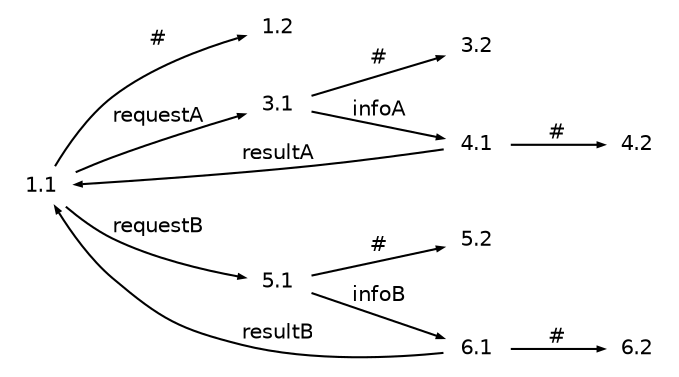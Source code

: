 digraph g
{
   graph [rankdir=LR];
   edge [arrowsize=0.3,fontsize=10,fontname=Helvetica];
   node [shape=plaintext,width=.3,height=.2,fontsize=10,fontname=Helvetica];
   1.1->1.2 [label="#"];
   1.1->3.1 [label="requestA"];
   1.1->5.1 [label="requestB"];
   3.1->3.2 [label="#"];
   3.1->4.1 [label="infoA"];
   4.1->1.1 [label="resultA"];
   4.1->4.2 [label="#"];
   5.1->5.2 [label="#"];
   5.1->6.1 [label="infoB"];
   6.1->1.1 [label="resultB"];
   6.1->6.2 [label="#"];
}
